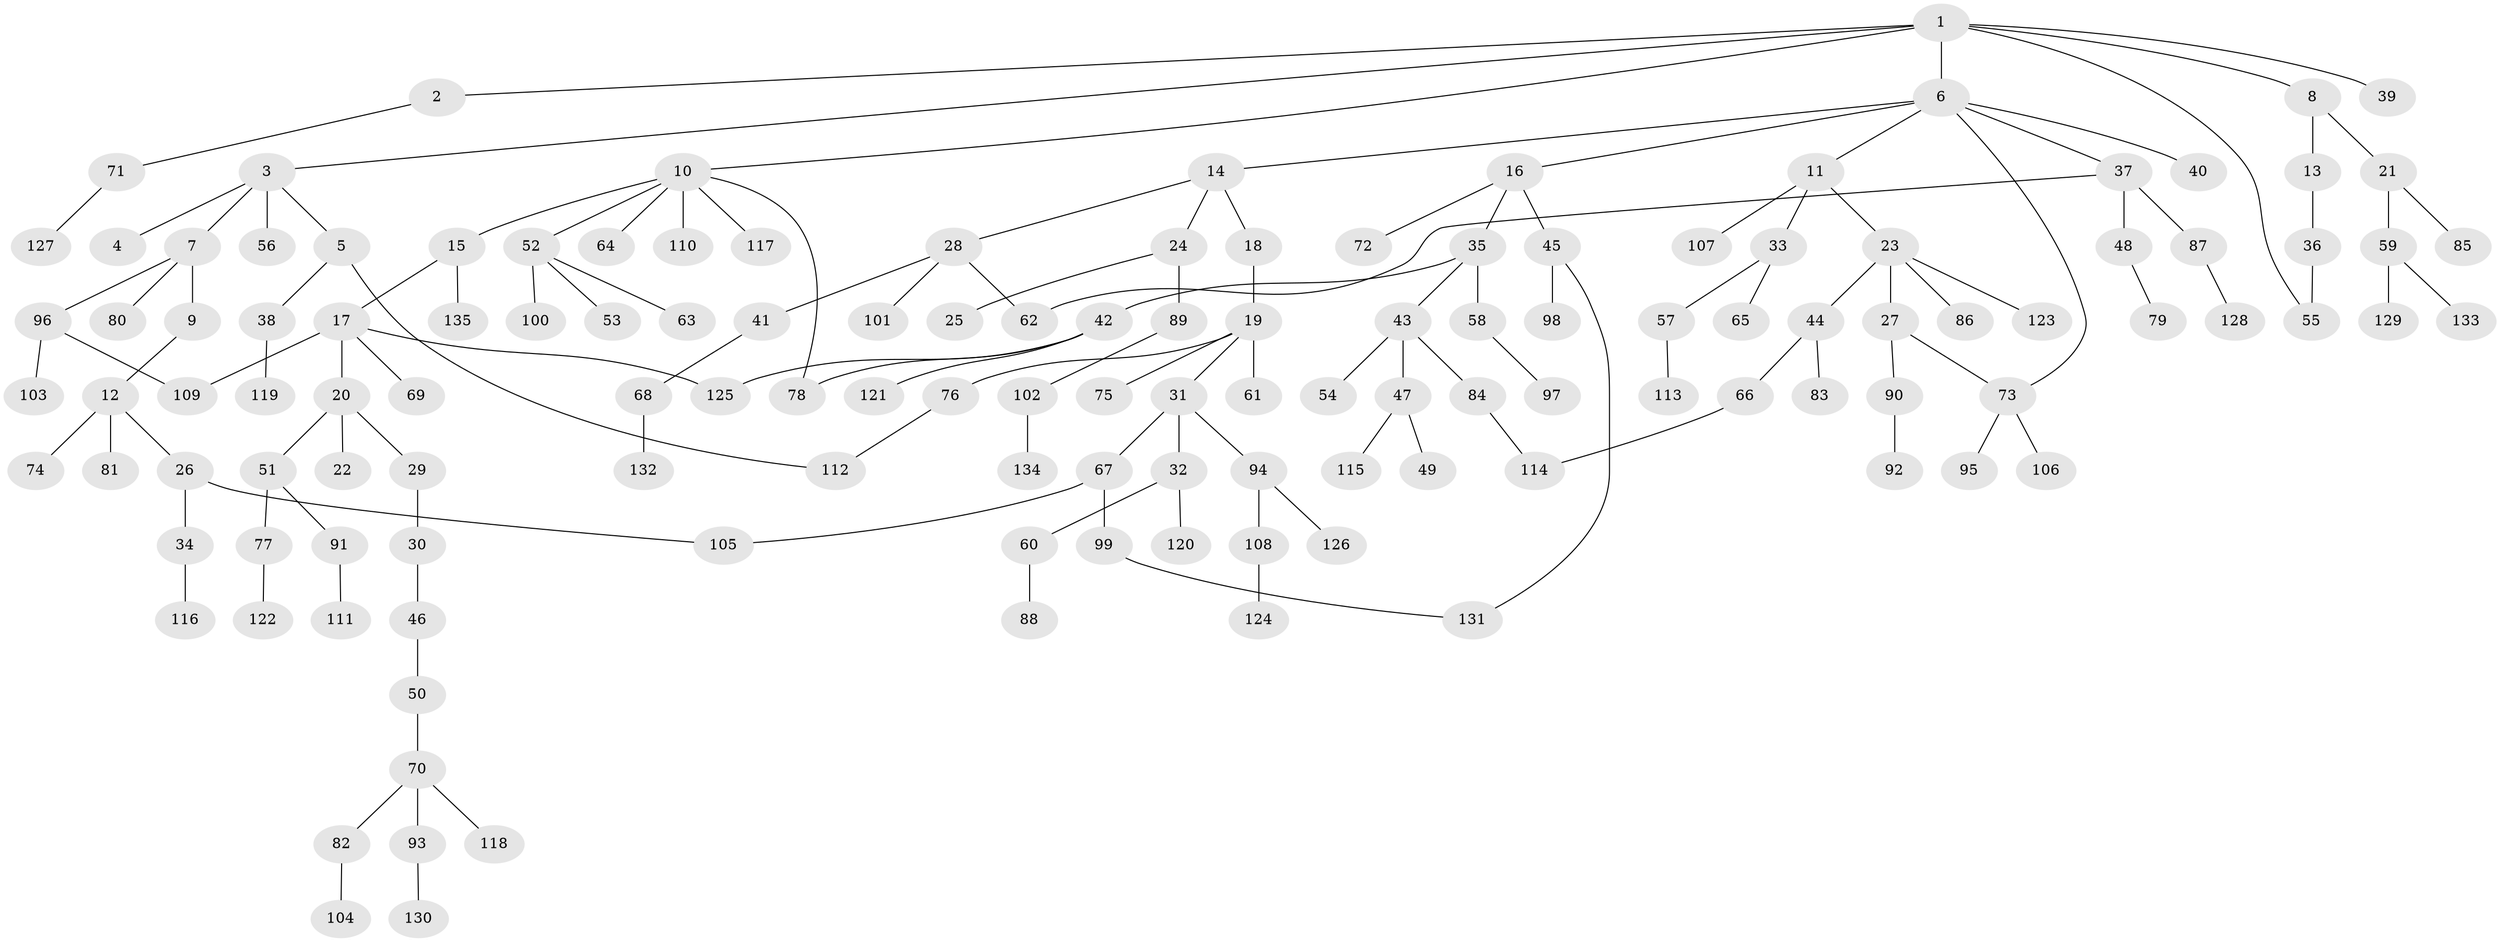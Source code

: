 // coarse degree distribution, {2: 0.05, 1: 0.775, 8: 0.025, 3: 0.025, 5: 0.05, 6: 0.05, 16: 0.025}
// Generated by graph-tools (version 1.1) at 2025/44/03/04/25 21:44:33]
// undirected, 135 vertices, 144 edges
graph export_dot {
graph [start="1"]
  node [color=gray90,style=filled];
  1;
  2;
  3;
  4;
  5;
  6;
  7;
  8;
  9;
  10;
  11;
  12;
  13;
  14;
  15;
  16;
  17;
  18;
  19;
  20;
  21;
  22;
  23;
  24;
  25;
  26;
  27;
  28;
  29;
  30;
  31;
  32;
  33;
  34;
  35;
  36;
  37;
  38;
  39;
  40;
  41;
  42;
  43;
  44;
  45;
  46;
  47;
  48;
  49;
  50;
  51;
  52;
  53;
  54;
  55;
  56;
  57;
  58;
  59;
  60;
  61;
  62;
  63;
  64;
  65;
  66;
  67;
  68;
  69;
  70;
  71;
  72;
  73;
  74;
  75;
  76;
  77;
  78;
  79;
  80;
  81;
  82;
  83;
  84;
  85;
  86;
  87;
  88;
  89;
  90;
  91;
  92;
  93;
  94;
  95;
  96;
  97;
  98;
  99;
  100;
  101;
  102;
  103;
  104;
  105;
  106;
  107;
  108;
  109;
  110;
  111;
  112;
  113;
  114;
  115;
  116;
  117;
  118;
  119;
  120;
  121;
  122;
  123;
  124;
  125;
  126;
  127;
  128;
  129;
  130;
  131;
  132;
  133;
  134;
  135;
  1 -- 2;
  1 -- 3;
  1 -- 6;
  1 -- 8;
  1 -- 10;
  1 -- 39;
  1 -- 55;
  2 -- 71;
  3 -- 4;
  3 -- 5;
  3 -- 7;
  3 -- 56;
  5 -- 38;
  5 -- 112;
  6 -- 11;
  6 -- 14;
  6 -- 16;
  6 -- 37;
  6 -- 40;
  6 -- 73;
  7 -- 9;
  7 -- 80;
  7 -- 96;
  8 -- 13;
  8 -- 21;
  9 -- 12;
  10 -- 15;
  10 -- 52;
  10 -- 64;
  10 -- 78;
  10 -- 110;
  10 -- 117;
  11 -- 23;
  11 -- 33;
  11 -- 107;
  12 -- 26;
  12 -- 74;
  12 -- 81;
  13 -- 36;
  14 -- 18;
  14 -- 24;
  14 -- 28;
  15 -- 17;
  15 -- 135;
  16 -- 35;
  16 -- 45;
  16 -- 72;
  17 -- 20;
  17 -- 69;
  17 -- 109;
  17 -- 125;
  18 -- 19;
  19 -- 31;
  19 -- 61;
  19 -- 75;
  19 -- 76;
  20 -- 22;
  20 -- 29;
  20 -- 51;
  21 -- 59;
  21 -- 85;
  23 -- 27;
  23 -- 44;
  23 -- 86;
  23 -- 123;
  24 -- 25;
  24 -- 89;
  26 -- 34;
  26 -- 105;
  27 -- 73;
  27 -- 90;
  28 -- 41;
  28 -- 62;
  28 -- 101;
  29 -- 30;
  30 -- 46;
  31 -- 32;
  31 -- 67;
  31 -- 94;
  32 -- 60;
  32 -- 120;
  33 -- 57;
  33 -- 65;
  34 -- 116;
  35 -- 42;
  35 -- 43;
  35 -- 58;
  36 -- 55;
  37 -- 48;
  37 -- 87;
  37 -- 62;
  38 -- 119;
  41 -- 68;
  42 -- 121;
  42 -- 125;
  42 -- 78;
  43 -- 47;
  43 -- 54;
  43 -- 84;
  44 -- 66;
  44 -- 83;
  45 -- 98;
  45 -- 131;
  46 -- 50;
  47 -- 49;
  47 -- 115;
  48 -- 79;
  50 -- 70;
  51 -- 77;
  51 -- 91;
  52 -- 53;
  52 -- 63;
  52 -- 100;
  57 -- 113;
  58 -- 97;
  59 -- 129;
  59 -- 133;
  60 -- 88;
  66 -- 114;
  67 -- 99;
  67 -- 105;
  68 -- 132;
  70 -- 82;
  70 -- 93;
  70 -- 118;
  71 -- 127;
  73 -- 95;
  73 -- 106;
  76 -- 112;
  77 -- 122;
  82 -- 104;
  84 -- 114;
  87 -- 128;
  89 -- 102;
  90 -- 92;
  91 -- 111;
  93 -- 130;
  94 -- 108;
  94 -- 126;
  96 -- 103;
  96 -- 109;
  99 -- 131;
  102 -- 134;
  108 -- 124;
}
